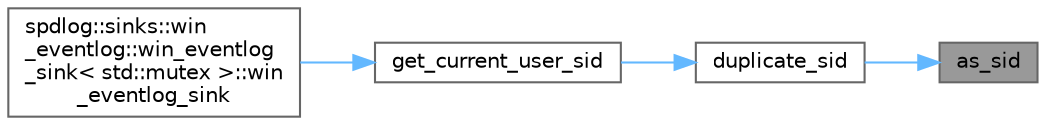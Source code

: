 digraph "as_sid"
{
 // LATEX_PDF_SIZE
  bgcolor="transparent";
  edge [fontname=Helvetica,fontsize=10,labelfontname=Helvetica,labelfontsize=10];
  node [fontname=Helvetica,fontsize=10,shape=box,height=0.2,width=0.4];
  rankdir="RL";
  Node1 [id="Node000001",label="as_sid",height=0.2,width=0.4,color="gray40", fillcolor="grey60", style="filled", fontcolor="black",tooltip="Retrieves pointer to the internal buffer contents as SID*"];
  Node1 -> Node2 [id="edge1_Node000001_Node000002",dir="back",color="steelblue1",style="solid",tooltip=" "];
  Node2 [id="Node000002",label="duplicate_sid",height=0.2,width=0.4,color="grey40", fillcolor="white", style="filled",URL="$structspdlog_1_1sinks_1_1win__eventlog_1_1internal_1_1sid__t.html#a208761129f59c3c56d43e67732130938",tooltip="creates a wrapped SID copy"];
  Node2 -> Node3 [id="edge2_Node000002_Node000003",dir="back",color="steelblue1",style="solid",tooltip=" "];
  Node3 [id="Node000003",label="get_current_user_sid",height=0.2,width=0.4,color="grey40", fillcolor="white", style="filled",URL="$structspdlog_1_1sinks_1_1win__eventlog_1_1internal_1_1sid__t.html#a206115579154a777cf69d90446e1bd02",tooltip="Get SID for the current user"];
  Node3 -> Node4 [id="edge3_Node000003_Node000004",dir="back",color="steelblue1",style="solid",tooltip=" "];
  Node4 [id="Node000004",label="spdlog::sinks::win\l_eventlog::win_eventlog\l_sink\< std::mutex \>::win\l_eventlog_sink",height=0.2,width=0.4,color="grey40", fillcolor="white", style="filled",URL="$classspdlog_1_1sinks_1_1win__eventlog_1_1win__eventlog__sink.html#a62797c85bd3ed61284590d5aac3f365e",tooltip=" "];
}
